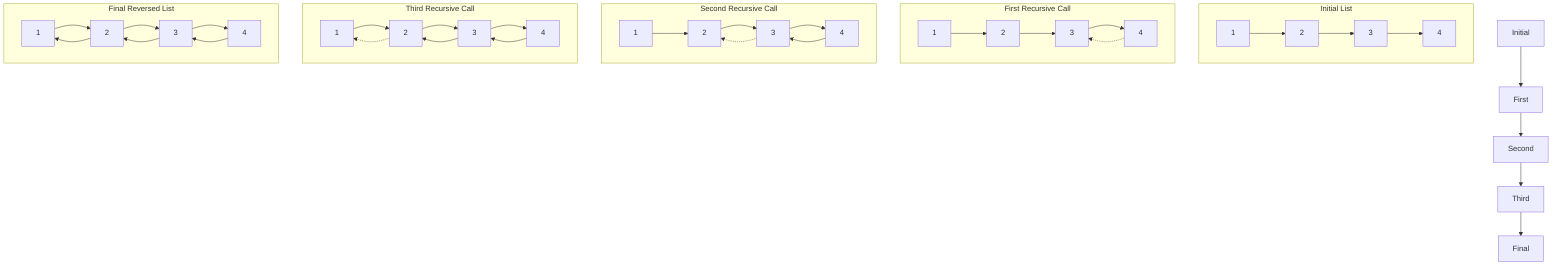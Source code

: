 graph TD
    subgraph "Initial List"
        A1[1] --> B1[2]
        B1 --> C1[3]
        C1 --> D1[4]
    end
    subgraph "First Recursive Call"
        A2[1] --> B2[2]
        B2 --> C2[3]
        C2 --> D2[4]
        D2 -.-> C2
    end
    subgraph "Second Recursive Call"
        A3[1] --> B3[2]
        B3 --> C3[3]
        C3 --> D3[4]
        D3 --> C3
        C3 -.-> B3
    end
    subgraph "Third Recursive Call"
        A4[1] --> B4[2]
        B4 --> C4[3]
        C4 --> D4[4]
        D4 --> C4
        C4 --> B4
        B4 -.-> A4
    end
    subgraph "Final Reversed List"
        A5[1] --> B5[2]
        B5 --> C5[3]
        C5 --> D5[4]
        D5 --> C5
        C5 --> B5
        B5 --> A5
    end
    Initial --> First
    First --> Second
    Second --> Third
    Third --> Final